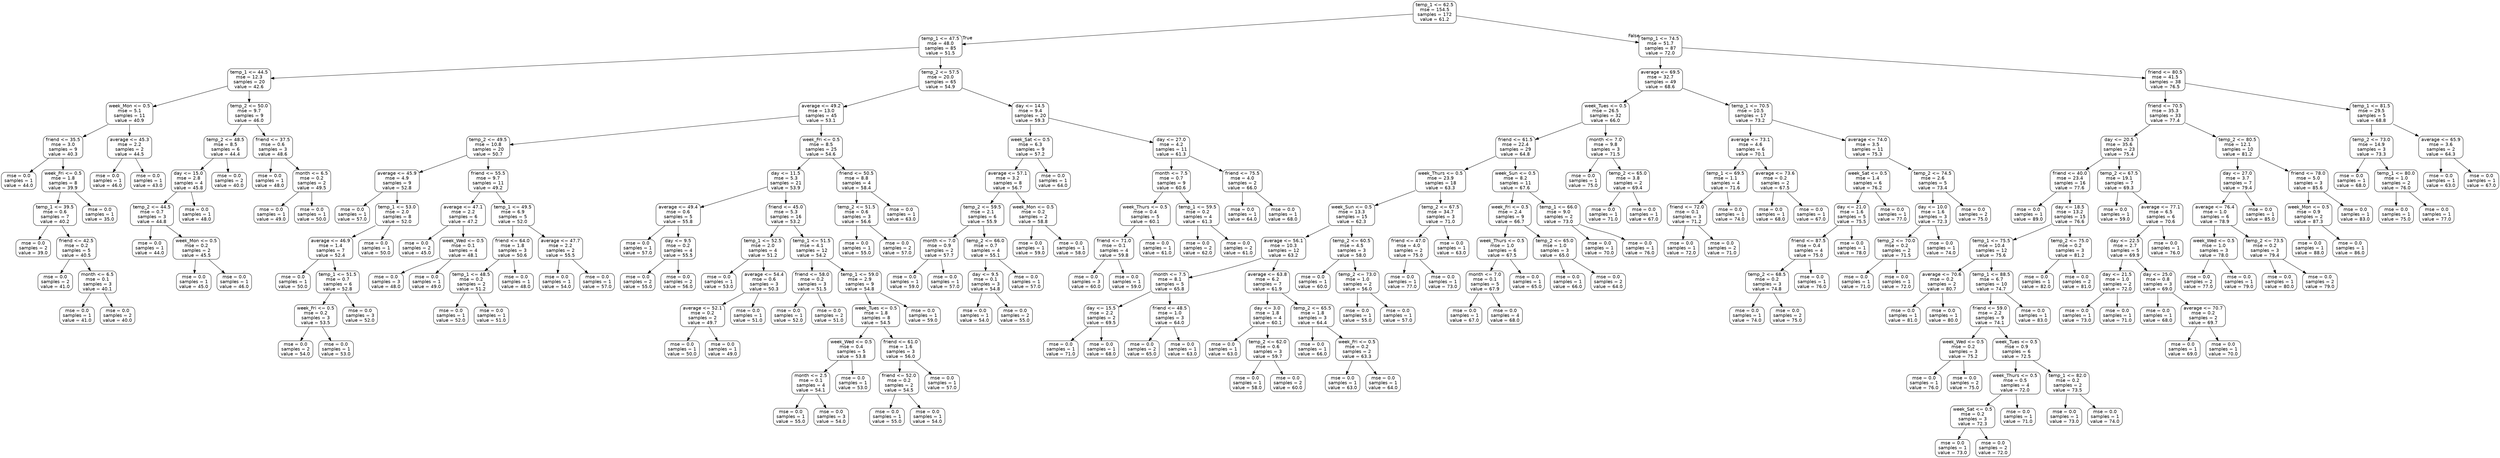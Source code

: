digraph Tree {
node [shape=box, style="rounded", color="black", fontname=helvetica] ;
edge [fontname=helvetica] ;
0 [label="temp_1 <= 62.5\nmse = 154.5\nsamples = 172\nvalue = 61.2"] ;
1 [label="temp_1 <= 47.5\nmse = 48.0\nsamples = 85\nvalue = 51.5"] ;
0 -> 1 [labeldistance=2.5, labelangle=45, headlabel="True"] ;
2 [label="temp_1 <= 44.5\nmse = 12.3\nsamples = 20\nvalue = 42.6"] ;
1 -> 2 ;
3 [label="week_Mon <= 0.5\nmse = 5.1\nsamples = 11\nvalue = 40.9"] ;
2 -> 3 ;
4 [label="friend <= 35.5\nmse = 3.0\nsamples = 9\nvalue = 40.3"] ;
3 -> 4 ;
5 [label="mse = 0.0\nsamples = 1\nvalue = 44.0"] ;
4 -> 5 ;
6 [label="week_Fri <= 0.5\nmse = 1.8\nsamples = 8\nvalue = 39.9"] ;
4 -> 6 ;
7 [label="temp_1 <= 39.5\nmse = 0.6\nsamples = 7\nvalue = 40.2"] ;
6 -> 7 ;
8 [label="mse = 0.0\nsamples = 2\nvalue = 39.0"] ;
7 -> 8 ;
9 [label="friend <= 42.5\nmse = 0.2\nsamples = 5\nvalue = 40.5"] ;
7 -> 9 ;
10 [label="mse = 0.0\nsamples = 2\nvalue = 41.0"] ;
9 -> 10 ;
11 [label="month <= 6.5\nmse = 0.1\nsamples = 3\nvalue = 40.1"] ;
9 -> 11 ;
12 [label="mse = 0.0\nsamples = 1\nvalue = 41.0"] ;
11 -> 12 ;
13 [label="mse = 0.0\nsamples = 2\nvalue = 40.0"] ;
11 -> 13 ;
14 [label="mse = 0.0\nsamples = 1\nvalue = 35.0"] ;
6 -> 14 ;
15 [label="average <= 45.3\nmse = 2.2\nsamples = 2\nvalue = 44.5"] ;
3 -> 15 ;
16 [label="mse = 0.0\nsamples = 1\nvalue = 46.0"] ;
15 -> 16 ;
17 [label="mse = 0.0\nsamples = 1\nvalue = 43.0"] ;
15 -> 17 ;
18 [label="temp_2 <= 50.0\nmse = 9.7\nsamples = 9\nvalue = 46.0"] ;
2 -> 18 ;
19 [label="temp_2 <= 48.5\nmse = 8.5\nsamples = 6\nvalue = 44.4"] ;
18 -> 19 ;
20 [label="day <= 15.0\nmse = 2.8\nsamples = 4\nvalue = 45.8"] ;
19 -> 20 ;
21 [label="temp_2 <= 44.5\nmse = 0.7\nsamples = 3\nvalue = 44.8"] ;
20 -> 21 ;
22 [label="mse = 0.0\nsamples = 1\nvalue = 44.0"] ;
21 -> 22 ;
23 [label="week_Mon <= 0.5\nmse = 0.2\nsamples = 2\nvalue = 45.5"] ;
21 -> 23 ;
24 [label="mse = 0.0\nsamples = 1\nvalue = 45.0"] ;
23 -> 24 ;
25 [label="mse = 0.0\nsamples = 1\nvalue = 46.0"] ;
23 -> 25 ;
26 [label="mse = 0.0\nsamples = 1\nvalue = 48.0"] ;
20 -> 26 ;
27 [label="mse = 0.0\nsamples = 2\nvalue = 40.0"] ;
19 -> 27 ;
28 [label="friend <= 37.5\nmse = 0.6\nsamples = 3\nvalue = 48.6"] ;
18 -> 28 ;
29 [label="mse = 0.0\nsamples = 1\nvalue = 48.0"] ;
28 -> 29 ;
30 [label="month <= 6.5\nmse = 0.2\nsamples = 2\nvalue = 49.5"] ;
28 -> 30 ;
31 [label="mse = 0.0\nsamples = 1\nvalue = 49.0"] ;
30 -> 31 ;
32 [label="mse = 0.0\nsamples = 1\nvalue = 50.0"] ;
30 -> 32 ;
33 [label="temp_2 <= 57.5\nmse = 20.0\nsamples = 65\nvalue = 54.9"] ;
1 -> 33 ;
34 [label="average <= 49.2\nmse = 13.0\nsamples = 45\nvalue = 53.1"] ;
33 -> 34 ;
35 [label="temp_2 <= 49.5\nmse = 10.8\nsamples = 20\nvalue = 50.7"] ;
34 -> 35 ;
36 [label="average <= 45.9\nmse = 4.9\nsamples = 9\nvalue = 52.8"] ;
35 -> 36 ;
37 [label="mse = 0.0\nsamples = 1\nvalue = 57.0"] ;
36 -> 37 ;
38 [label="temp_1 <= 53.0\nmse = 2.0\nsamples = 8\nvalue = 52.0"] ;
36 -> 38 ;
39 [label="average <= 46.9\nmse = 1.4\nsamples = 7\nvalue = 52.4"] ;
38 -> 39 ;
40 [label="mse = 0.0\nsamples = 1\nvalue = 50.0"] ;
39 -> 40 ;
41 [label="temp_1 <= 51.5\nmse = 0.7\nsamples = 6\nvalue = 52.8"] ;
39 -> 41 ;
42 [label="week_Fri <= 0.5\nmse = 0.2\nsamples = 3\nvalue = 53.5"] ;
41 -> 42 ;
43 [label="mse = 0.0\nsamples = 2\nvalue = 54.0"] ;
42 -> 43 ;
44 [label="mse = 0.0\nsamples = 1\nvalue = 53.0"] ;
42 -> 44 ;
45 [label="mse = 0.0\nsamples = 3\nvalue = 52.0"] ;
41 -> 45 ;
46 [label="mse = 0.0\nsamples = 1\nvalue = 50.0"] ;
38 -> 46 ;
47 [label="friend <= 55.5\nmse = 9.7\nsamples = 11\nvalue = 49.2"] ;
35 -> 47 ;
48 [label="average <= 47.1\nmse = 2.2\nsamples = 6\nvalue = 47.2"] ;
47 -> 48 ;
49 [label="mse = 0.0\nsamples = 2\nvalue = 45.0"] ;
48 -> 49 ;
50 [label="week_Wed <= 0.5\nmse = 0.1\nsamples = 4\nvalue = 48.1"] ;
48 -> 50 ;
51 [label="mse = 0.0\nsamples = 3\nvalue = 48.0"] ;
50 -> 51 ;
52 [label="mse = 0.0\nsamples = 1\nvalue = 49.0"] ;
50 -> 52 ;
53 [label="temp_1 <= 49.5\nmse = 6.9\nsamples = 5\nvalue = 52.0"] ;
47 -> 53 ;
54 [label="friend <= 64.0\nmse = 1.8\nsamples = 3\nvalue = 50.6"] ;
53 -> 54 ;
55 [label="temp_1 <= 48.5\nmse = 0.2\nsamples = 2\nvalue = 51.2"] ;
54 -> 55 ;
56 [label="mse = 0.0\nsamples = 1\nvalue = 52.0"] ;
55 -> 56 ;
57 [label="mse = 0.0\nsamples = 1\nvalue = 51.0"] ;
55 -> 57 ;
58 [label="mse = 0.0\nsamples = 1\nvalue = 48.0"] ;
54 -> 58 ;
59 [label="average <= 47.7\nmse = 2.2\nsamples = 2\nvalue = 55.5"] ;
53 -> 59 ;
60 [label="mse = 0.0\nsamples = 1\nvalue = 54.0"] ;
59 -> 60 ;
61 [label="mse = 0.0\nsamples = 1\nvalue = 57.0"] ;
59 -> 61 ;
62 [label="week_Fri <= 0.5\nmse = 8.5\nsamples = 25\nvalue = 54.6"] ;
34 -> 62 ;
63 [label="day <= 11.5\nmse = 5.3\nsamples = 21\nvalue = 53.9"] ;
62 -> 63 ;
64 [label="average <= 49.4\nmse = 0.6\nsamples = 5\nvalue = 55.8"] ;
63 -> 64 ;
65 [label="mse = 0.0\nsamples = 1\nvalue = 57.0"] ;
64 -> 65 ;
66 [label="day <= 9.5\nmse = 0.2\nsamples = 4\nvalue = 55.5"] ;
64 -> 66 ;
67 [label="mse = 0.0\nsamples = 2\nvalue = 55.0"] ;
66 -> 67 ;
68 [label="mse = 0.0\nsamples = 2\nvalue = 56.0"] ;
66 -> 68 ;
69 [label="friend <= 45.0\nmse = 5.3\nsamples = 16\nvalue = 53.2"] ;
63 -> 69 ;
70 [label="temp_1 <= 52.5\nmse = 2.0\nsamples = 4\nvalue = 51.2"] ;
69 -> 70 ;
71 [label="mse = 0.0\nsamples = 1\nvalue = 53.0"] ;
70 -> 71 ;
72 [label="average <= 54.4\nmse = 0.6\nsamples = 3\nvalue = 50.3"] ;
70 -> 72 ;
73 [label="average <= 52.1\nmse = 0.2\nsamples = 2\nvalue = 49.7"] ;
72 -> 73 ;
74 [label="mse = 0.0\nsamples = 1\nvalue = 50.0"] ;
73 -> 74 ;
75 [label="mse = 0.0\nsamples = 1\nvalue = 49.0"] ;
73 -> 75 ;
76 [label="mse = 0.0\nsamples = 1\nvalue = 51.0"] ;
72 -> 76 ;
77 [label="temp_1 <= 51.5\nmse = 4.1\nsamples = 12\nvalue = 54.2"] ;
69 -> 77 ;
78 [label="friend <= 58.0\nmse = 0.2\nsamples = 3\nvalue = 51.5"] ;
77 -> 78 ;
79 [label="mse = 0.0\nsamples = 1\nvalue = 52.0"] ;
78 -> 79 ;
80 [label="mse = 0.0\nsamples = 2\nvalue = 51.0"] ;
78 -> 80 ;
81 [label="temp_1 <= 59.0\nmse = 2.9\nsamples = 9\nvalue = 54.8"] ;
77 -> 81 ;
82 [label="week_Tues <= 0.5\nmse = 1.8\nsamples = 8\nvalue = 54.5"] ;
81 -> 82 ;
83 [label="week_Wed <= 0.5\nmse = 0.4\nsamples = 5\nvalue = 53.8"] ;
82 -> 83 ;
84 [label="month <= 2.5\nmse = 0.1\nsamples = 4\nvalue = 54.1"] ;
83 -> 84 ;
85 [label="mse = 0.0\nsamples = 1\nvalue = 55.0"] ;
84 -> 85 ;
86 [label="mse = 0.0\nsamples = 3\nvalue = 54.0"] ;
84 -> 86 ;
87 [label="mse = 0.0\nsamples = 1\nvalue = 53.0"] ;
83 -> 87 ;
88 [label="friend <= 61.0\nmse = 1.6\nsamples = 3\nvalue = 56.0"] ;
82 -> 88 ;
89 [label="friend <= 52.0\nmse = 0.2\nsamples = 2\nvalue = 54.5"] ;
88 -> 89 ;
90 [label="mse = 0.0\nsamples = 1\nvalue = 55.0"] ;
89 -> 90 ;
91 [label="mse = 0.0\nsamples = 1\nvalue = 54.0"] ;
89 -> 91 ;
92 [label="mse = 0.0\nsamples = 1\nvalue = 57.0"] ;
88 -> 92 ;
93 [label="mse = 0.0\nsamples = 1\nvalue = 59.0"] ;
81 -> 93 ;
94 [label="friend <= 50.5\nmse = 8.8\nsamples = 4\nvalue = 58.4"] ;
62 -> 94 ;
95 [label="temp_2 <= 51.5\nmse = 0.6\nsamples = 3\nvalue = 56.6"] ;
94 -> 95 ;
96 [label="mse = 0.0\nsamples = 1\nvalue = 55.0"] ;
95 -> 96 ;
97 [label="mse = 0.0\nsamples = 2\nvalue = 57.0"] ;
95 -> 97 ;
98 [label="mse = 0.0\nsamples = 1\nvalue = 63.0"] ;
94 -> 98 ;
99 [label="day <= 14.5\nmse = 9.4\nsamples = 20\nvalue = 59.3"] ;
33 -> 99 ;
100 [label="week_Sat <= 0.5\nmse = 6.3\nsamples = 9\nvalue = 57.2"] ;
99 -> 100 ;
101 [label="average <= 57.1\nmse = 3.2\nsamples = 8\nvalue = 56.7"] ;
100 -> 101 ;
102 [label="temp_2 <= 59.5\nmse = 2.1\nsamples = 6\nvalue = 55.9"] ;
101 -> 102 ;
103 [label="month <= 7.0\nmse = 0.9\nsamples = 2\nvalue = 57.7"] ;
102 -> 103 ;
104 [label="mse = 0.0\nsamples = 1\nvalue = 59.0"] ;
103 -> 104 ;
105 [label="mse = 0.0\nsamples = 1\nvalue = 57.0"] ;
103 -> 105 ;
106 [label="temp_2 <= 66.0\nmse = 0.7\nsamples = 4\nvalue = 55.1"] ;
102 -> 106 ;
107 [label="day <= 9.5\nmse = 0.1\nsamples = 3\nvalue = 54.8"] ;
106 -> 107 ;
108 [label="mse = 0.0\nsamples = 1\nvalue = 54.0"] ;
107 -> 108 ;
109 [label="mse = 0.0\nsamples = 2\nvalue = 55.0"] ;
107 -> 109 ;
110 [label="mse = 0.0\nsamples = 1\nvalue = 57.0"] ;
106 -> 110 ;
111 [label="week_Mon <= 0.5\nmse = 0.2\nsamples = 2\nvalue = 58.8"] ;
101 -> 111 ;
112 [label="mse = 0.0\nsamples = 1\nvalue = 59.0"] ;
111 -> 112 ;
113 [label="mse = 0.0\nsamples = 1\nvalue = 58.0"] ;
111 -> 113 ;
114 [label="mse = 0.0\nsamples = 1\nvalue = 64.0"] ;
100 -> 114 ;
115 [label="day <= 27.0\nmse = 4.2\nsamples = 11\nvalue = 61.3"] ;
99 -> 115 ;
116 [label="month <= 7.5\nmse = 0.7\nsamples = 9\nvalue = 60.6"] ;
115 -> 116 ;
117 [label="week_Thurs <= 0.5\nmse = 0.4\nsamples = 5\nvalue = 60.1"] ;
116 -> 117 ;
118 [label="friend <= 71.0\nmse = 0.1\nsamples = 4\nvalue = 59.8"] ;
117 -> 118 ;
119 [label="mse = 0.0\nsamples = 3\nvalue = 60.0"] ;
118 -> 119 ;
120 [label="mse = 0.0\nsamples = 1\nvalue = 59.0"] ;
118 -> 120 ;
121 [label="mse = 0.0\nsamples = 1\nvalue = 61.0"] ;
117 -> 121 ;
122 [label="temp_1 <= 59.5\nmse = 0.2\nsamples = 4\nvalue = 61.3"] ;
116 -> 122 ;
123 [label="mse = 0.0\nsamples = 2\nvalue = 62.0"] ;
122 -> 123 ;
124 [label="mse = 0.0\nsamples = 2\nvalue = 61.0"] ;
122 -> 124 ;
125 [label="friend <= 75.5\nmse = 4.0\nsamples = 2\nvalue = 66.0"] ;
115 -> 125 ;
126 [label="mse = 0.0\nsamples = 1\nvalue = 64.0"] ;
125 -> 126 ;
127 [label="mse = 0.0\nsamples = 1\nvalue = 68.0"] ;
125 -> 127 ;
128 [label="temp_1 <= 74.5\nmse = 51.7\nsamples = 87\nvalue = 72.0"] ;
0 -> 128 [labeldistance=2.5, labelangle=-45, headlabel="False"] ;
129 [label="average <= 69.5\nmse = 32.7\nsamples = 49\nvalue = 68.6"] ;
128 -> 129 ;
130 [label="week_Tues <= 0.5\nmse = 26.5\nsamples = 32\nvalue = 66.0"] ;
129 -> 130 ;
131 [label="friend <= 61.5\nmse = 22.4\nsamples = 29\nvalue = 64.8"] ;
130 -> 131 ;
132 [label="week_Thurs <= 0.5\nmse = 23.9\nsamples = 18\nvalue = 63.3"] ;
131 -> 132 ;
133 [label="week_Sun <= 0.5\nmse = 13.3\nsamples = 15\nvalue = 62.3"] ;
132 -> 133 ;
134 [label="average <= 56.1\nmse = 10.3\nsamples = 12\nvalue = 63.2"] ;
133 -> 134 ;
135 [label="month <= 7.5\nmse = 8.1\nsamples = 5\nvalue = 65.8"] ;
134 -> 135 ;
136 [label="day <= 15.5\nmse = 2.2\nsamples = 2\nvalue = 69.5"] ;
135 -> 136 ;
137 [label="mse = 0.0\nsamples = 1\nvalue = 71.0"] ;
136 -> 137 ;
138 [label="mse = 0.0\nsamples = 1\nvalue = 68.0"] ;
136 -> 138 ;
139 [label="friend <= 48.5\nmse = 1.0\nsamples = 3\nvalue = 64.0"] ;
135 -> 139 ;
140 [label="mse = 0.0\nsamples = 2\nvalue = 65.0"] ;
139 -> 140 ;
141 [label="mse = 0.0\nsamples = 1\nvalue = 63.0"] ;
139 -> 141 ;
142 [label="average <= 63.8\nmse = 6.2\nsamples = 7\nvalue = 61.9"] ;
134 -> 142 ;
143 [label="day <= 3.0\nmse = 1.8\nsamples = 4\nvalue = 60.1"] ;
142 -> 143 ;
144 [label="mse = 0.0\nsamples = 1\nvalue = 63.0"] ;
143 -> 144 ;
145 [label="temp_2 <= 62.0\nmse = 0.6\nsamples = 3\nvalue = 59.7"] ;
143 -> 145 ;
146 [label="mse = 0.0\nsamples = 1\nvalue = 58.0"] ;
145 -> 146 ;
147 [label="mse = 0.0\nsamples = 2\nvalue = 60.0"] ;
145 -> 147 ;
148 [label="temp_2 <= 65.5\nmse = 1.8\nsamples = 3\nvalue = 64.4"] ;
142 -> 148 ;
149 [label="mse = 0.0\nsamples = 1\nvalue = 66.0"] ;
148 -> 149 ;
150 [label="week_Fri <= 0.5\nmse = 0.2\nsamples = 2\nvalue = 63.3"] ;
148 -> 150 ;
151 [label="mse = 0.0\nsamples = 1\nvalue = 63.0"] ;
150 -> 151 ;
152 [label="mse = 0.0\nsamples = 1\nvalue = 64.0"] ;
150 -> 152 ;
153 [label="temp_2 <= 60.5\nmse = 4.5\nsamples = 3\nvalue = 58.0"] ;
133 -> 153 ;
154 [label="mse = 0.0\nsamples = 1\nvalue = 60.0"] ;
153 -> 154 ;
155 [label="temp_2 <= 73.0\nmse = 1.0\nsamples = 2\nvalue = 56.0"] ;
153 -> 155 ;
156 [label="mse = 0.0\nsamples = 1\nvalue = 55.0"] ;
155 -> 156 ;
157 [label="mse = 0.0\nsamples = 1\nvalue = 57.0"] ;
155 -> 157 ;
158 [label="temp_2 <= 67.5\nmse = 34.7\nsamples = 3\nvalue = 71.0"] ;
132 -> 158 ;
159 [label="friend <= 47.0\nmse = 4.0\nsamples = 2\nvalue = 75.0"] ;
158 -> 159 ;
160 [label="mse = 0.0\nsamples = 1\nvalue = 77.0"] ;
159 -> 160 ;
161 [label="mse = 0.0\nsamples = 1\nvalue = 73.0"] ;
159 -> 161 ;
162 [label="mse = 0.0\nsamples = 1\nvalue = 63.0"] ;
158 -> 162 ;
163 [label="week_Sun <= 0.5\nmse = 8.2\nsamples = 11\nvalue = 67.6"] ;
131 -> 163 ;
164 [label="week_Fri <= 0.5\nmse = 2.4\nsamples = 9\nvalue = 66.7"] ;
163 -> 164 ;
165 [label="week_Thurs <= 0.5\nmse = 1.0\nsamples = 6\nvalue = 67.5"] ;
164 -> 165 ;
166 [label="month <= 7.0\nmse = 0.1\nsamples = 5\nvalue = 67.9"] ;
165 -> 166 ;
167 [label="mse = 0.0\nsamples = 1\nvalue = 67.0"] ;
166 -> 167 ;
168 [label="mse = 0.0\nsamples = 4\nvalue = 68.0"] ;
166 -> 168 ;
169 [label="mse = 0.0\nsamples = 1\nvalue = 65.0"] ;
165 -> 169 ;
170 [label="temp_2 <= 65.0\nmse = 1.0\nsamples = 3\nvalue = 65.0"] ;
164 -> 170 ;
171 [label="mse = 0.0\nsamples = 1\nvalue = 66.0"] ;
170 -> 171 ;
172 [label="mse = 0.0\nsamples = 2\nvalue = 64.0"] ;
170 -> 172 ;
173 [label="temp_1 <= 66.0\nmse = 9.0\nsamples = 2\nvalue = 73.0"] ;
163 -> 173 ;
174 [label="mse = 0.0\nsamples = 1\nvalue = 70.0"] ;
173 -> 174 ;
175 [label="mse = 0.0\nsamples = 1\nvalue = 76.0"] ;
173 -> 175 ;
176 [label="month <= 7.0\nmse = 9.8\nsamples = 3\nvalue = 71.5"] ;
130 -> 176 ;
177 [label="mse = 0.0\nsamples = 1\nvalue = 75.0"] ;
176 -> 177 ;
178 [label="temp_2 <= 65.0\nmse = 3.8\nsamples = 2\nvalue = 69.4"] ;
176 -> 178 ;
179 [label="mse = 0.0\nsamples = 1\nvalue = 71.0"] ;
178 -> 179 ;
180 [label="mse = 0.0\nsamples = 1\nvalue = 67.0"] ;
178 -> 180 ;
181 [label="temp_1 <= 70.5\nmse = 10.5\nsamples = 17\nvalue = 73.2"] ;
129 -> 181 ;
182 [label="average <= 73.1\nmse = 4.6\nsamples = 6\nvalue = 70.1"] ;
181 -> 182 ;
183 [label="temp_1 <= 69.5\nmse = 1.1\nsamples = 4\nvalue = 71.6"] ;
182 -> 183 ;
184 [label="friend <= 72.0\nmse = 0.1\nsamples = 3\nvalue = 71.2"] ;
183 -> 184 ;
185 [label="mse = 0.0\nsamples = 1\nvalue = 72.0"] ;
184 -> 185 ;
186 [label="mse = 0.0\nsamples = 2\nvalue = 71.0"] ;
184 -> 186 ;
187 [label="mse = 0.0\nsamples = 1\nvalue = 74.0"] ;
183 -> 187 ;
188 [label="average <= 73.6\nmse = 0.2\nsamples = 2\nvalue = 67.5"] ;
182 -> 188 ;
189 [label="mse = 0.0\nsamples = 1\nvalue = 68.0"] ;
188 -> 189 ;
190 [label="mse = 0.0\nsamples = 1\nvalue = 67.0"] ;
188 -> 190 ;
191 [label="average <= 74.0\nmse = 3.5\nsamples = 11\nvalue = 75.3"] ;
181 -> 191 ;
192 [label="week_Sat <= 0.5\nmse = 1.4\nsamples = 6\nvalue = 76.2"] ;
191 -> 192 ;
193 [label="day <= 21.0\nmse = 1.6\nsamples = 5\nvalue = 75.5"] ;
192 -> 193 ;
194 [label="friend <= 87.5\nmse = 0.4\nsamples = 4\nvalue = 75.0"] ;
193 -> 194 ;
195 [label="temp_2 <= 68.5\nmse = 0.2\nsamples = 3\nvalue = 74.8"] ;
194 -> 195 ;
196 [label="mse = 0.0\nsamples = 1\nvalue = 74.0"] ;
195 -> 196 ;
197 [label="mse = 0.0\nsamples = 2\nvalue = 75.0"] ;
195 -> 197 ;
198 [label="mse = 0.0\nsamples = 1\nvalue = 76.0"] ;
194 -> 198 ;
199 [label="mse = 0.0\nsamples = 1\nvalue = 78.0"] ;
193 -> 199 ;
200 [label="mse = 0.0\nsamples = 1\nvalue = 77.0"] ;
192 -> 200 ;
201 [label="temp_2 <= 74.5\nmse = 2.6\nsamples = 5\nvalue = 73.4"] ;
191 -> 201 ;
202 [label="day <= 10.0\nmse = 1.6\nsamples = 3\nvalue = 72.3"] ;
201 -> 202 ;
203 [label="temp_2 <= 70.0\nmse = 0.2\nsamples = 2\nvalue = 71.5"] ;
202 -> 203 ;
204 [label="mse = 0.0\nsamples = 1\nvalue = 71.0"] ;
203 -> 204 ;
205 [label="mse = 0.0\nsamples = 1\nvalue = 72.0"] ;
203 -> 205 ;
206 [label="mse = 0.0\nsamples = 1\nvalue = 74.0"] ;
202 -> 206 ;
207 [label="mse = 0.0\nsamples = 2\nvalue = 75.0"] ;
201 -> 207 ;
208 [label="friend <= 80.5\nmse = 41.5\nsamples = 38\nvalue = 76.5"] ;
128 -> 208 ;
209 [label="friend <= 70.5\nmse = 35.3\nsamples = 33\nvalue = 77.4"] ;
208 -> 209 ;
210 [label="day <= 20.5\nmse = 35.6\nsamples = 23\nvalue = 75.4"] ;
209 -> 210 ;
211 [label="friend <= 40.0\nmse = 23.4\nsamples = 16\nvalue = 77.6"] ;
210 -> 211 ;
212 [label="mse = 0.0\nsamples = 1\nvalue = 89.0"] ;
211 -> 212 ;
213 [label="day <= 18.5\nmse = 13.2\nsamples = 15\nvalue = 76.6"] ;
211 -> 213 ;
214 [label="temp_1 <= 75.5\nmse = 10.4\nsamples = 12\nvalue = 75.6"] ;
213 -> 214 ;
215 [label="average <= 70.6\nmse = 0.2\nsamples = 2\nvalue = 80.7"] ;
214 -> 215 ;
216 [label="mse = 0.0\nsamples = 1\nvalue = 81.0"] ;
215 -> 216 ;
217 [label="mse = 0.0\nsamples = 1\nvalue = 80.0"] ;
215 -> 217 ;
218 [label="temp_1 <= 88.5\nmse = 6.7\nsamples = 10\nvalue = 74.7"] ;
214 -> 218 ;
219 [label="friend <= 59.0\nmse = 2.2\nsamples = 9\nvalue = 74.1"] ;
218 -> 219 ;
220 [label="week_Wed <= 0.5\nmse = 0.2\nsamples = 3\nvalue = 75.2"] ;
219 -> 220 ;
221 [label="mse = 0.0\nsamples = 1\nvalue = 76.0"] ;
220 -> 221 ;
222 [label="mse = 0.0\nsamples = 2\nvalue = 75.0"] ;
220 -> 222 ;
223 [label="week_Tues <= 0.5\nmse = 0.9\nsamples = 6\nvalue = 72.5"] ;
219 -> 223 ;
224 [label="week_Thurs <= 0.5\nmse = 0.5\nsamples = 4\nvalue = 72.0"] ;
223 -> 224 ;
225 [label="week_Sat <= 0.5\nmse = 0.2\nsamples = 3\nvalue = 72.3"] ;
224 -> 225 ;
226 [label="mse = 0.0\nsamples = 1\nvalue = 73.0"] ;
225 -> 226 ;
227 [label="mse = 0.0\nsamples = 2\nvalue = 72.0"] ;
225 -> 227 ;
228 [label="mse = 0.0\nsamples = 1\nvalue = 71.0"] ;
224 -> 228 ;
229 [label="temp_1 <= 82.0\nmse = 0.2\nsamples = 2\nvalue = 73.5"] ;
223 -> 229 ;
230 [label="mse = 0.0\nsamples = 1\nvalue = 73.0"] ;
229 -> 230 ;
231 [label="mse = 0.0\nsamples = 1\nvalue = 74.0"] ;
229 -> 231 ;
232 [label="mse = 0.0\nsamples = 1\nvalue = 83.0"] ;
218 -> 232 ;
233 [label="temp_2 <= 75.0\nmse = 0.2\nsamples = 3\nvalue = 81.2"] ;
213 -> 233 ;
234 [label="mse = 0.0\nsamples = 1\nvalue = 82.0"] ;
233 -> 234 ;
235 [label="mse = 0.0\nsamples = 2\nvalue = 81.0"] ;
233 -> 235 ;
236 [label="temp_2 <= 67.5\nmse = 19.1\nsamples = 7\nvalue = 69.3"] ;
210 -> 236 ;
237 [label="mse = 0.0\nsamples = 1\nvalue = 59.0"] ;
236 -> 237 ;
238 [label="average <= 77.1\nmse = 6.5\nsamples = 6\nvalue = 70.6"] ;
236 -> 238 ;
239 [label="day <= 22.5\nmse = 2.7\nsamples = 5\nvalue = 69.9"] ;
238 -> 239 ;
240 [label="day <= 21.5\nmse = 1.0\nsamples = 2\nvalue = 72.0"] ;
239 -> 240 ;
241 [label="mse = 0.0\nsamples = 1\nvalue = 73.0"] ;
240 -> 241 ;
242 [label="mse = 0.0\nsamples = 1\nvalue = 71.0"] ;
240 -> 242 ;
243 [label="day <= 25.0\nmse = 0.8\nsamples = 3\nvalue = 69.0"] ;
239 -> 243 ;
244 [label="mse = 0.0\nsamples = 1\nvalue = 68.0"] ;
243 -> 244 ;
245 [label="average <= 70.7\nmse = 0.2\nsamples = 2\nvalue = 69.7"] ;
243 -> 245 ;
246 [label="mse = 0.0\nsamples = 1\nvalue = 69.0"] ;
245 -> 246 ;
247 [label="mse = 0.0\nsamples = 1\nvalue = 70.0"] ;
245 -> 247 ;
248 [label="mse = 0.0\nsamples = 1\nvalue = 76.0"] ;
238 -> 248 ;
249 [label="temp_2 <= 80.5\nmse = 12.1\nsamples = 10\nvalue = 81.2"] ;
209 -> 249 ;
250 [label="day <= 27.0\nmse = 3.7\nsamples = 7\nvalue = 79.4"] ;
249 -> 250 ;
251 [label="average <= 76.4\nmse = 1.0\nsamples = 6\nvalue = 78.9"] ;
250 -> 251 ;
252 [label="week_Wed <= 0.5\nmse = 1.0\nsamples = 3\nvalue = 78.0"] ;
251 -> 252 ;
253 [label="mse = 0.0\nsamples = 2\nvalue = 77.0"] ;
252 -> 253 ;
254 [label="mse = 0.0\nsamples = 1\nvalue = 79.0"] ;
252 -> 254 ;
255 [label="temp_2 <= 73.5\nmse = 0.2\nsamples = 3\nvalue = 79.4"] ;
251 -> 255 ;
256 [label="mse = 0.0\nsamples = 1\nvalue = 80.0"] ;
255 -> 256 ;
257 [label="mse = 0.0\nsamples = 2\nvalue = 79.0"] ;
255 -> 257 ;
258 [label="mse = 0.0\nsamples = 1\nvalue = 85.0"] ;
250 -> 258 ;
259 [label="friend <= 78.0\nmse = 5.0\nsamples = 3\nvalue = 85.6"] ;
249 -> 259 ;
260 [label="week_Mon <= 0.5\nmse = 0.9\nsamples = 2\nvalue = 87.3"] ;
259 -> 260 ;
261 [label="mse = 0.0\nsamples = 1\nvalue = 88.0"] ;
260 -> 261 ;
262 [label="mse = 0.0\nsamples = 1\nvalue = 86.0"] ;
260 -> 262 ;
263 [label="mse = 0.0\nsamples = 1\nvalue = 83.0"] ;
259 -> 263 ;
264 [label="temp_1 <= 81.5\nmse = 29.5\nsamples = 5\nvalue = 68.8"] ;
208 -> 264 ;
265 [label="temp_2 <= 73.0\nmse = 14.9\nsamples = 3\nvalue = 73.3"] ;
264 -> 265 ;
266 [label="mse = 0.0\nsamples = 1\nvalue = 68.0"] ;
265 -> 266 ;
267 [label="temp_1 <= 80.0\nmse = 1.0\nsamples = 2\nvalue = 76.0"] ;
265 -> 267 ;
268 [label="mse = 0.0\nsamples = 1\nvalue = 75.0"] ;
267 -> 268 ;
269 [label="mse = 0.0\nsamples = 1\nvalue = 77.0"] ;
267 -> 269 ;
270 [label="average <= 65.9\nmse = 3.6\nsamples = 2\nvalue = 64.3"] ;
264 -> 270 ;
271 [label="mse = 0.0\nsamples = 1\nvalue = 63.0"] ;
270 -> 271 ;
272 [label="mse = 0.0\nsamples = 1\nvalue = 67.0"] ;
270 -> 272 ;
}